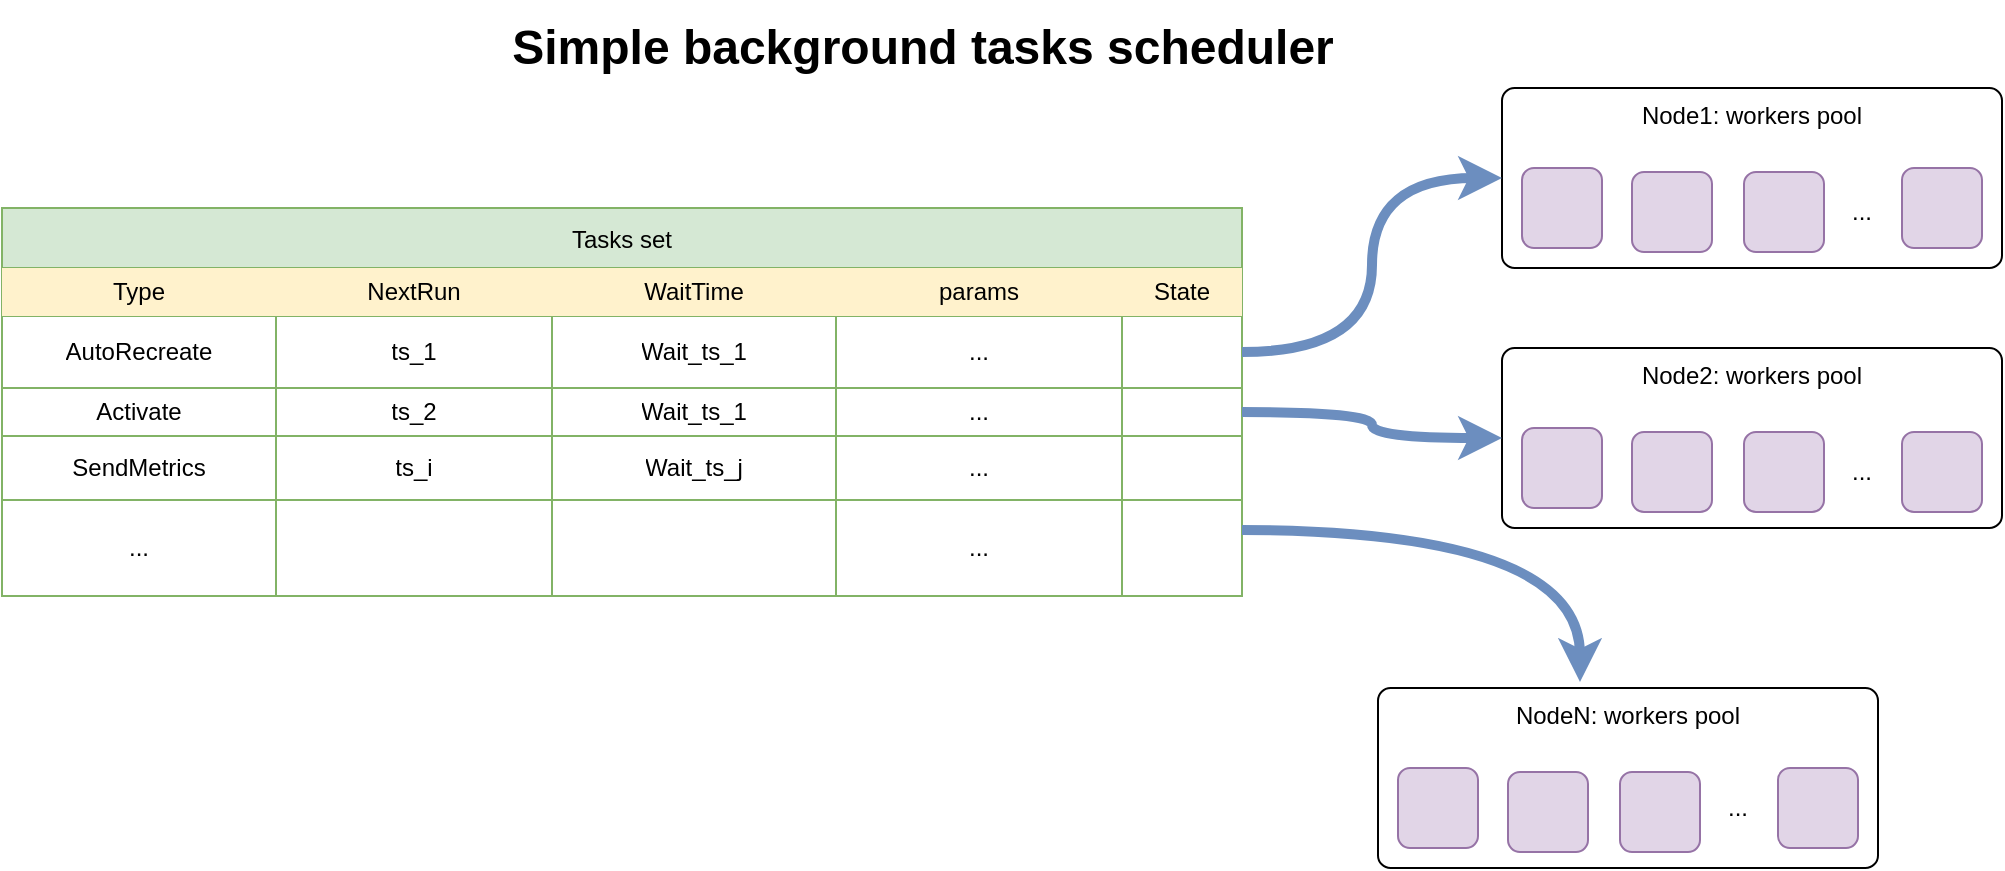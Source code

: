 <mxfile version="20.2.7" type="github">
  <diagram name="Page-1" id="bd83a815-5ea8-2e97-e5ec-87c9f400f2fa">
    <mxGraphModel dx="1422" dy="787" grid="1" gridSize="10" guides="1" tooltips="1" connect="1" arrows="1" fold="1" page="1" pageScale="1.5" pageWidth="1169" pageHeight="826" background="none" math="0" shadow="0">
      <root>
        <mxCell id="0" style=";html=1;" />
        <mxCell id="1" style=";html=1;" parent="0" />
        <mxCell id="1516e18e63f93b96-3" value="&lt;div&gt;Simple background tasks scheduler&lt;/div&gt;" style="text;strokeColor=none;fillColor=none;html=1;fontSize=24;fontStyle=1;verticalAlign=middle;align=center;rounded=0;shadow=1;" parent="1" vertex="1">
          <mxGeometry x="280" y="70" width="780" height="40" as="geometry" />
        </mxCell>
        <mxCell id="ZIwx-WvddwB0hhgp_dLy-3" value="Tasks set" style="shape=table;startSize=30;container=1;collapsible=0;childLayout=tableLayout;fillColor=#d5e8d4;labelBackgroundColor=none;strokeColor=#82b366;" vertex="1" parent="1">
          <mxGeometry x="210" y="170" width="620" height="194" as="geometry" />
        </mxCell>
        <mxCell id="ZIwx-WvddwB0hhgp_dLy-10" value="" style="shape=tableRow;horizontal=0;startSize=0;swimlaneHead=0;swimlaneBody=0;top=0;left=0;bottom=0;right=0;collapsible=0;dropTarget=0;fillColor=#fff2cc;points=[[0,0.5],[1,0.5]];portConstraint=eastwest;strokeColor=#d6b656;" vertex="1" parent="ZIwx-WvddwB0hhgp_dLy-3">
          <mxGeometry y="30" width="620" height="24" as="geometry" />
        </mxCell>
        <mxCell id="ZIwx-WvddwB0hhgp_dLy-11" value="Type" style="shape=partialRectangle;html=1;whiteSpace=wrap;connectable=0;overflow=hidden;fillColor=none;top=0;left=0;bottom=0;right=0;pointerEvents=1;" vertex="1" parent="ZIwx-WvddwB0hhgp_dLy-10">
          <mxGeometry width="137" height="24" as="geometry">
            <mxRectangle width="137" height="24" as="alternateBounds" />
          </mxGeometry>
        </mxCell>
        <mxCell id="ZIwx-WvddwB0hhgp_dLy-12" value="NextRun" style="shape=partialRectangle;html=1;whiteSpace=wrap;connectable=0;overflow=hidden;fillColor=none;top=0;left=0;bottom=0;right=0;pointerEvents=1;" vertex="1" parent="ZIwx-WvddwB0hhgp_dLy-10">
          <mxGeometry x="137" width="138" height="24" as="geometry">
            <mxRectangle width="138" height="24" as="alternateBounds" />
          </mxGeometry>
        </mxCell>
        <mxCell id="ZIwx-WvddwB0hhgp_dLy-13" value="WaitTime" style="shape=partialRectangle;html=1;whiteSpace=wrap;connectable=0;overflow=hidden;fillColor=none;top=0;left=0;bottom=0;right=0;pointerEvents=1;" vertex="1" parent="ZIwx-WvddwB0hhgp_dLy-10">
          <mxGeometry x="275" width="142" height="24" as="geometry">
            <mxRectangle width="142" height="24" as="alternateBounds" />
          </mxGeometry>
        </mxCell>
        <mxCell id="ZIwx-WvddwB0hhgp_dLy-14" value="params" style="shape=partialRectangle;html=1;whiteSpace=wrap;connectable=0;overflow=hidden;fillColor=none;top=0;left=0;bottom=0;right=0;pointerEvents=1;" vertex="1" parent="ZIwx-WvddwB0hhgp_dLy-10">
          <mxGeometry x="417" width="143" height="24" as="geometry">
            <mxRectangle width="143" height="24" as="alternateBounds" />
          </mxGeometry>
        </mxCell>
        <mxCell id="ZIwx-WvddwB0hhgp_dLy-69" value="State" style="shape=partialRectangle;html=1;whiteSpace=wrap;connectable=0;overflow=hidden;fillColor=none;top=0;left=0;bottom=0;right=0;pointerEvents=1;" vertex="1" parent="ZIwx-WvddwB0hhgp_dLy-10">
          <mxGeometry x="560" width="60" height="24" as="geometry">
            <mxRectangle width="60" height="24" as="alternateBounds" />
          </mxGeometry>
        </mxCell>
        <mxCell id="ZIwx-WvddwB0hhgp_dLy-16" value="" style="shape=tableRow;horizontal=0;startSize=0;swimlaneHead=0;swimlaneBody=0;top=0;left=0;bottom=0;right=0;collapsible=0;dropTarget=0;fillColor=none;points=[[0,0.5],[1,0.5]];portConstraint=eastwest;" vertex="1" parent="ZIwx-WvddwB0hhgp_dLy-3">
          <mxGeometry y="54" width="620" height="36" as="geometry" />
        </mxCell>
        <mxCell id="ZIwx-WvddwB0hhgp_dLy-17" value="AutoRecreate" style="shape=partialRectangle;html=1;whiteSpace=wrap;connectable=0;overflow=hidden;fillColor=none;top=0;left=0;bottom=0;right=0;pointerEvents=1;" vertex="1" parent="ZIwx-WvddwB0hhgp_dLy-16">
          <mxGeometry width="137" height="36" as="geometry">
            <mxRectangle width="137" height="36" as="alternateBounds" />
          </mxGeometry>
        </mxCell>
        <mxCell id="ZIwx-WvddwB0hhgp_dLy-18" value="ts_1" style="shape=partialRectangle;html=1;whiteSpace=wrap;connectable=0;overflow=hidden;fillColor=none;top=0;left=0;bottom=0;right=0;pointerEvents=1;" vertex="1" parent="ZIwx-WvddwB0hhgp_dLy-16">
          <mxGeometry x="137" width="138" height="36" as="geometry">
            <mxRectangle width="138" height="36" as="alternateBounds" />
          </mxGeometry>
        </mxCell>
        <mxCell id="ZIwx-WvddwB0hhgp_dLy-19" value="Wait_ts_1" style="shape=partialRectangle;html=1;whiteSpace=wrap;connectable=0;overflow=hidden;fillColor=none;top=0;left=0;bottom=0;right=0;pointerEvents=1;" vertex="1" parent="ZIwx-WvddwB0hhgp_dLy-16">
          <mxGeometry x="275" width="142" height="36" as="geometry">
            <mxRectangle width="142" height="36" as="alternateBounds" />
          </mxGeometry>
        </mxCell>
        <mxCell id="ZIwx-WvddwB0hhgp_dLy-20" value="..." style="shape=partialRectangle;html=1;whiteSpace=wrap;connectable=0;overflow=hidden;fillColor=none;top=0;left=0;bottom=0;right=0;pointerEvents=1;" vertex="1" parent="ZIwx-WvddwB0hhgp_dLy-16">
          <mxGeometry x="417" width="143" height="36" as="geometry">
            <mxRectangle width="143" height="36" as="alternateBounds" />
          </mxGeometry>
        </mxCell>
        <mxCell id="ZIwx-WvddwB0hhgp_dLy-70" style="shape=partialRectangle;html=1;whiteSpace=wrap;connectable=0;overflow=hidden;fillColor=none;top=0;left=0;bottom=0;right=0;pointerEvents=1;" vertex="1" parent="ZIwx-WvddwB0hhgp_dLy-16">
          <mxGeometry x="560" width="60" height="36" as="geometry">
            <mxRectangle width="60" height="36" as="alternateBounds" />
          </mxGeometry>
        </mxCell>
        <mxCell id="ZIwx-WvddwB0hhgp_dLy-22" value="" style="shape=tableRow;horizontal=0;startSize=0;swimlaneHead=0;swimlaneBody=0;top=0;left=0;bottom=0;right=0;collapsible=0;dropTarget=0;fillColor=none;points=[[0,0.5],[1,0.5]];portConstraint=eastwest;" vertex="1" parent="ZIwx-WvddwB0hhgp_dLy-3">
          <mxGeometry y="90" width="620" height="24" as="geometry" />
        </mxCell>
        <mxCell id="ZIwx-WvddwB0hhgp_dLy-23" value="Activate" style="shape=partialRectangle;html=1;whiteSpace=wrap;connectable=0;overflow=hidden;fillColor=none;top=0;left=0;bottom=0;right=0;pointerEvents=1;" vertex="1" parent="ZIwx-WvddwB0hhgp_dLy-22">
          <mxGeometry width="137" height="24" as="geometry">
            <mxRectangle width="137" height="24" as="alternateBounds" />
          </mxGeometry>
        </mxCell>
        <mxCell id="ZIwx-WvddwB0hhgp_dLy-24" value="ts_2" style="shape=partialRectangle;html=1;whiteSpace=wrap;connectable=0;overflow=hidden;fillColor=none;top=0;left=0;bottom=0;right=0;pointerEvents=1;" vertex="1" parent="ZIwx-WvddwB0hhgp_dLy-22">
          <mxGeometry x="137" width="138" height="24" as="geometry">
            <mxRectangle width="138" height="24" as="alternateBounds" />
          </mxGeometry>
        </mxCell>
        <mxCell id="ZIwx-WvddwB0hhgp_dLy-25" value="Wait_ts_1" style="shape=partialRectangle;html=1;whiteSpace=wrap;connectable=0;overflow=hidden;fillColor=none;top=0;left=0;bottom=0;right=0;pointerEvents=1;" vertex="1" parent="ZIwx-WvddwB0hhgp_dLy-22">
          <mxGeometry x="275" width="142" height="24" as="geometry">
            <mxRectangle width="142" height="24" as="alternateBounds" />
          </mxGeometry>
        </mxCell>
        <mxCell id="ZIwx-WvddwB0hhgp_dLy-26" value="..." style="shape=partialRectangle;html=1;whiteSpace=wrap;connectable=0;overflow=hidden;fillColor=none;top=0;left=0;bottom=0;right=0;pointerEvents=1;" vertex="1" parent="ZIwx-WvddwB0hhgp_dLy-22">
          <mxGeometry x="417" width="143" height="24" as="geometry">
            <mxRectangle width="143" height="24" as="alternateBounds" />
          </mxGeometry>
        </mxCell>
        <mxCell id="ZIwx-WvddwB0hhgp_dLy-71" style="shape=partialRectangle;html=1;whiteSpace=wrap;connectable=0;overflow=hidden;fillColor=none;top=0;left=0;bottom=0;right=0;pointerEvents=1;" vertex="1" parent="ZIwx-WvddwB0hhgp_dLy-22">
          <mxGeometry x="560" width="60" height="24" as="geometry">
            <mxRectangle width="60" height="24" as="alternateBounds" />
          </mxGeometry>
        </mxCell>
        <mxCell id="ZIwx-WvddwB0hhgp_dLy-28" value="" style="shape=tableRow;horizontal=0;startSize=0;swimlaneHead=0;swimlaneBody=0;top=0;left=0;bottom=0;right=0;collapsible=0;dropTarget=0;fillColor=none;points=[[0,0.5],[1,0.5]];portConstraint=eastwest;" vertex="1" parent="ZIwx-WvddwB0hhgp_dLy-3">
          <mxGeometry y="114" width="620" height="32" as="geometry" />
        </mxCell>
        <mxCell id="ZIwx-WvddwB0hhgp_dLy-29" value="SendMetrics" style="shape=partialRectangle;html=1;whiteSpace=wrap;connectable=0;overflow=hidden;fillColor=none;top=0;left=0;bottom=0;right=0;pointerEvents=1;" vertex="1" parent="ZIwx-WvddwB0hhgp_dLy-28">
          <mxGeometry width="137" height="32" as="geometry">
            <mxRectangle width="137" height="32" as="alternateBounds" />
          </mxGeometry>
        </mxCell>
        <mxCell id="ZIwx-WvddwB0hhgp_dLy-30" value="ts_i" style="shape=partialRectangle;html=1;whiteSpace=wrap;connectable=0;overflow=hidden;fillColor=none;top=0;left=0;bottom=0;right=0;pointerEvents=1;" vertex="1" parent="ZIwx-WvddwB0hhgp_dLy-28">
          <mxGeometry x="137" width="138" height="32" as="geometry">
            <mxRectangle width="138" height="32" as="alternateBounds" />
          </mxGeometry>
        </mxCell>
        <mxCell id="ZIwx-WvddwB0hhgp_dLy-31" value="Wait_ts_j" style="shape=partialRectangle;html=1;whiteSpace=wrap;connectable=0;overflow=hidden;fillColor=none;top=0;left=0;bottom=0;right=0;pointerEvents=1;" vertex="1" parent="ZIwx-WvddwB0hhgp_dLy-28">
          <mxGeometry x="275" width="142" height="32" as="geometry">
            <mxRectangle width="142" height="32" as="alternateBounds" />
          </mxGeometry>
        </mxCell>
        <mxCell id="ZIwx-WvddwB0hhgp_dLy-32" value="..." style="shape=partialRectangle;html=1;whiteSpace=wrap;connectable=0;overflow=hidden;fillColor=none;top=0;left=0;bottom=0;right=0;pointerEvents=1;" vertex="1" parent="ZIwx-WvddwB0hhgp_dLy-28">
          <mxGeometry x="417" width="143" height="32" as="geometry">
            <mxRectangle width="143" height="32" as="alternateBounds" />
          </mxGeometry>
        </mxCell>
        <mxCell id="ZIwx-WvddwB0hhgp_dLy-72" style="shape=partialRectangle;html=1;whiteSpace=wrap;connectable=0;overflow=hidden;fillColor=none;top=0;left=0;bottom=0;right=0;pointerEvents=1;" vertex="1" parent="ZIwx-WvddwB0hhgp_dLy-28">
          <mxGeometry x="560" width="60" height="32" as="geometry">
            <mxRectangle width="60" height="32" as="alternateBounds" />
          </mxGeometry>
        </mxCell>
        <mxCell id="ZIwx-WvddwB0hhgp_dLy-34" value="" style="shape=tableRow;horizontal=0;startSize=0;swimlaneHead=0;swimlaneBody=0;top=0;left=0;bottom=0;right=0;collapsible=0;dropTarget=0;fillColor=none;points=[[0,0.5],[1,0.5]];portConstraint=eastwest;" vertex="1" parent="ZIwx-WvddwB0hhgp_dLy-3">
          <mxGeometry y="146" width="620" height="48" as="geometry" />
        </mxCell>
        <mxCell id="ZIwx-WvddwB0hhgp_dLy-35" value="..." style="shape=partialRectangle;html=1;whiteSpace=wrap;connectable=0;overflow=hidden;fillColor=none;top=0;left=0;bottom=0;right=0;pointerEvents=1;" vertex="1" parent="ZIwx-WvddwB0hhgp_dLy-34">
          <mxGeometry width="137" height="48" as="geometry">
            <mxRectangle width="137" height="48" as="alternateBounds" />
          </mxGeometry>
        </mxCell>
        <mxCell id="ZIwx-WvddwB0hhgp_dLy-36" value="" style="shape=partialRectangle;html=1;whiteSpace=wrap;connectable=0;overflow=hidden;fillColor=none;top=0;left=0;bottom=0;right=0;pointerEvents=1;" vertex="1" parent="ZIwx-WvddwB0hhgp_dLy-34">
          <mxGeometry x="137" width="138" height="48" as="geometry">
            <mxRectangle width="138" height="48" as="alternateBounds" />
          </mxGeometry>
        </mxCell>
        <mxCell id="ZIwx-WvddwB0hhgp_dLy-37" value="" style="shape=partialRectangle;html=1;whiteSpace=wrap;connectable=0;overflow=hidden;fillColor=none;top=0;left=0;bottom=0;right=0;pointerEvents=1;" vertex="1" parent="ZIwx-WvddwB0hhgp_dLy-34">
          <mxGeometry x="275" width="142" height="48" as="geometry">
            <mxRectangle width="142" height="48" as="alternateBounds" />
          </mxGeometry>
        </mxCell>
        <mxCell id="ZIwx-WvddwB0hhgp_dLy-38" value="..." style="shape=partialRectangle;html=1;whiteSpace=wrap;connectable=0;overflow=hidden;fillColor=none;top=0;left=0;bottom=0;right=0;pointerEvents=1;" vertex="1" parent="ZIwx-WvddwB0hhgp_dLy-34">
          <mxGeometry x="417" width="143" height="48" as="geometry">
            <mxRectangle width="143" height="48" as="alternateBounds" />
          </mxGeometry>
        </mxCell>
        <mxCell id="ZIwx-WvddwB0hhgp_dLy-73" style="shape=partialRectangle;html=1;whiteSpace=wrap;connectable=0;overflow=hidden;fillColor=none;top=0;left=0;bottom=0;right=0;pointerEvents=1;" vertex="1" parent="ZIwx-WvddwB0hhgp_dLy-34">
          <mxGeometry x="560" width="60" height="48" as="geometry">
            <mxRectangle width="60" height="48" as="alternateBounds" />
          </mxGeometry>
        </mxCell>
        <mxCell id="ZIwx-WvddwB0hhgp_dLy-45" value="&lt;div&gt;Node1: workers pool&lt;br&gt;&lt;/div&gt;" style="rounded=1;whiteSpace=wrap;html=1;labelBackgroundColor=none;fillColor=default;arcSize=7;align=center;verticalAlign=top;" vertex="1" parent="1">
          <mxGeometry x="960" y="110" width="250" height="90" as="geometry" />
        </mxCell>
        <mxCell id="ZIwx-WvddwB0hhgp_dLy-47" value="" style="rounded=1;whiteSpace=wrap;html=1;labelBackgroundColor=none;fillColor=#e1d5e7;strokeColor=#9673a6;" vertex="1" parent="1">
          <mxGeometry x="970" y="150" width="40" height="40" as="geometry" />
        </mxCell>
        <mxCell id="ZIwx-WvddwB0hhgp_dLy-48" value="" style="rounded=1;whiteSpace=wrap;html=1;labelBackgroundColor=none;fillColor=#e1d5e7;strokeColor=#9673a6;" vertex="1" parent="1">
          <mxGeometry x="1025" y="152" width="40" height="40" as="geometry" />
        </mxCell>
        <mxCell id="ZIwx-WvddwB0hhgp_dLy-49" value="" style="rounded=1;whiteSpace=wrap;html=1;labelBackgroundColor=none;fillColor=#e1d5e7;strokeColor=#9673a6;" vertex="1" parent="1">
          <mxGeometry x="1081" y="152" width="40" height="40" as="geometry" />
        </mxCell>
        <mxCell id="ZIwx-WvddwB0hhgp_dLy-50" value="" style="rounded=1;whiteSpace=wrap;html=1;labelBackgroundColor=none;fillColor=#e1d5e7;strokeColor=#9673a6;" vertex="1" parent="1">
          <mxGeometry x="1160" y="150" width="40" height="40" as="geometry" />
        </mxCell>
        <mxCell id="ZIwx-WvddwB0hhgp_dLy-53" value="&lt;div&gt;Node2: workers pool&lt;br&gt;&lt;/div&gt;" style="rounded=1;whiteSpace=wrap;html=1;labelBackgroundColor=none;fillColor=default;arcSize=7;align=center;verticalAlign=top;" vertex="1" parent="1">
          <mxGeometry x="960" y="240" width="250" height="90" as="geometry" />
        </mxCell>
        <mxCell id="ZIwx-WvddwB0hhgp_dLy-54" value="" style="rounded=1;whiteSpace=wrap;html=1;labelBackgroundColor=none;fillColor=#e1d5e7;strokeColor=#9673a6;" vertex="1" parent="1">
          <mxGeometry x="970" y="280" width="40" height="40" as="geometry" />
        </mxCell>
        <mxCell id="ZIwx-WvddwB0hhgp_dLy-55" value="" style="rounded=1;whiteSpace=wrap;html=1;labelBackgroundColor=none;fillColor=#e1d5e7;strokeColor=#9673a6;" vertex="1" parent="1">
          <mxGeometry x="1025" y="282" width="40" height="40" as="geometry" />
        </mxCell>
        <mxCell id="ZIwx-WvddwB0hhgp_dLy-56" value="" style="rounded=1;whiteSpace=wrap;html=1;labelBackgroundColor=none;fillColor=#e1d5e7;strokeColor=#9673a6;" vertex="1" parent="1">
          <mxGeometry x="1081" y="282" width="40" height="40" as="geometry" />
        </mxCell>
        <mxCell id="ZIwx-WvddwB0hhgp_dLy-57" value="" style="rounded=1;whiteSpace=wrap;html=1;labelBackgroundColor=none;fillColor=#e1d5e7;strokeColor=#9673a6;" vertex="1" parent="1">
          <mxGeometry x="1160" y="282" width="40" height="40" as="geometry" />
        </mxCell>
        <mxCell id="ZIwx-WvddwB0hhgp_dLy-58" value="&lt;div&gt;NodeN: workers pool&lt;br&gt;&lt;/div&gt;" style="rounded=1;whiteSpace=wrap;html=1;labelBackgroundColor=none;fillColor=default;arcSize=7;align=center;verticalAlign=top;" vertex="1" parent="1">
          <mxGeometry x="898" y="410" width="250" height="90" as="geometry" />
        </mxCell>
        <mxCell id="ZIwx-WvddwB0hhgp_dLy-59" value="" style="rounded=1;whiteSpace=wrap;html=1;labelBackgroundColor=none;fillColor=#e1d5e7;strokeColor=#9673a6;" vertex="1" parent="1">
          <mxGeometry x="908" y="450" width="40" height="40" as="geometry" />
        </mxCell>
        <mxCell id="ZIwx-WvddwB0hhgp_dLy-60" value="" style="rounded=1;whiteSpace=wrap;html=1;labelBackgroundColor=none;fillColor=#e1d5e7;strokeColor=#9673a6;" vertex="1" parent="1">
          <mxGeometry x="963" y="452" width="40" height="40" as="geometry" />
        </mxCell>
        <mxCell id="ZIwx-WvddwB0hhgp_dLy-61" value="" style="rounded=1;whiteSpace=wrap;html=1;labelBackgroundColor=none;fillColor=#e1d5e7;strokeColor=#9673a6;" vertex="1" parent="1">
          <mxGeometry x="1019" y="452" width="40" height="40" as="geometry" />
        </mxCell>
        <mxCell id="ZIwx-WvddwB0hhgp_dLy-62" value="" style="rounded=1;whiteSpace=wrap;html=1;labelBackgroundColor=none;fillColor=#e1d5e7;strokeColor=#9673a6;" vertex="1" parent="1">
          <mxGeometry x="1098" y="450" width="40" height="40" as="geometry" />
        </mxCell>
        <mxCell id="ZIwx-WvddwB0hhgp_dLy-63" style="edgeStyle=orthogonalEdgeStyle;curved=1;orthogonalLoop=1;jettySize=auto;html=1;entryX=0;entryY=0.5;entryDx=0;entryDy=0;strokeWidth=5;exitX=1;exitY=0.5;exitDx=0;exitDy=0;fillColor=#dae8fc;strokeColor=#6c8ebf;" edge="1" parent="1" source="ZIwx-WvddwB0hhgp_dLy-16" target="ZIwx-WvddwB0hhgp_dLy-45">
          <mxGeometry relative="1" as="geometry">
            <mxPoint x="1103" y="252" as="sourcePoint" />
          </mxGeometry>
        </mxCell>
        <mxCell id="ZIwx-WvddwB0hhgp_dLy-64" style="edgeStyle=orthogonalEdgeStyle;curved=1;orthogonalLoop=1;jettySize=auto;html=1;entryX=0;entryY=0.5;entryDx=0;entryDy=0;strokeWidth=5;exitX=1;exitY=0.5;exitDx=0;exitDy=0;fillColor=#dae8fc;strokeColor=#6c8ebf;" edge="1" parent="1" source="ZIwx-WvddwB0hhgp_dLy-22" target="ZIwx-WvddwB0hhgp_dLy-53">
          <mxGeometry relative="1" as="geometry">
            <mxPoint x="1101.594" y="256.8" as="sourcePoint" />
          </mxGeometry>
        </mxCell>
        <mxCell id="ZIwx-WvddwB0hhgp_dLy-66" value="&lt;div&gt;...&lt;/div&gt;" style="text;html=1;strokeColor=none;fillColor=none;align=center;verticalAlign=middle;whiteSpace=wrap;rounded=0;labelBackgroundColor=none;" vertex="1" parent="1">
          <mxGeometry x="1110" y="157" width="60" height="30" as="geometry" />
        </mxCell>
        <mxCell id="ZIwx-WvddwB0hhgp_dLy-67" value="&lt;div&gt;...&lt;/div&gt;" style="text;html=1;strokeColor=none;fillColor=none;align=center;verticalAlign=middle;whiteSpace=wrap;rounded=0;labelBackgroundColor=none;" vertex="1" parent="1">
          <mxGeometry x="1110" y="287" width="60" height="30" as="geometry" />
        </mxCell>
        <mxCell id="ZIwx-WvddwB0hhgp_dLy-68" value="&lt;div&gt;...&lt;/div&gt;" style="text;html=1;strokeColor=none;fillColor=none;align=center;verticalAlign=middle;whiteSpace=wrap;rounded=0;labelBackgroundColor=none;" vertex="1" parent="1">
          <mxGeometry x="1048" y="455" width="60" height="30" as="geometry" />
        </mxCell>
        <mxCell id="ZIwx-WvddwB0hhgp_dLy-74" style="edgeStyle=orthogonalEdgeStyle;curved=1;orthogonalLoop=1;jettySize=auto;html=1;entryX=0.404;entryY=-0.033;entryDx=0;entryDy=0;strokeWidth=5;exitX=1;exitY=0.5;exitDx=0;exitDy=0;fillColor=#dae8fc;strokeColor=#6c8ebf;entryPerimeter=0;" edge="1" parent="1" target="ZIwx-WvddwB0hhgp_dLy-58">
          <mxGeometry relative="1" as="geometry">
            <mxPoint x="830" y="331" as="sourcePoint" />
            <mxPoint x="987" y="364" as="targetPoint" />
          </mxGeometry>
        </mxCell>
      </root>
    </mxGraphModel>
  </diagram>
</mxfile>
